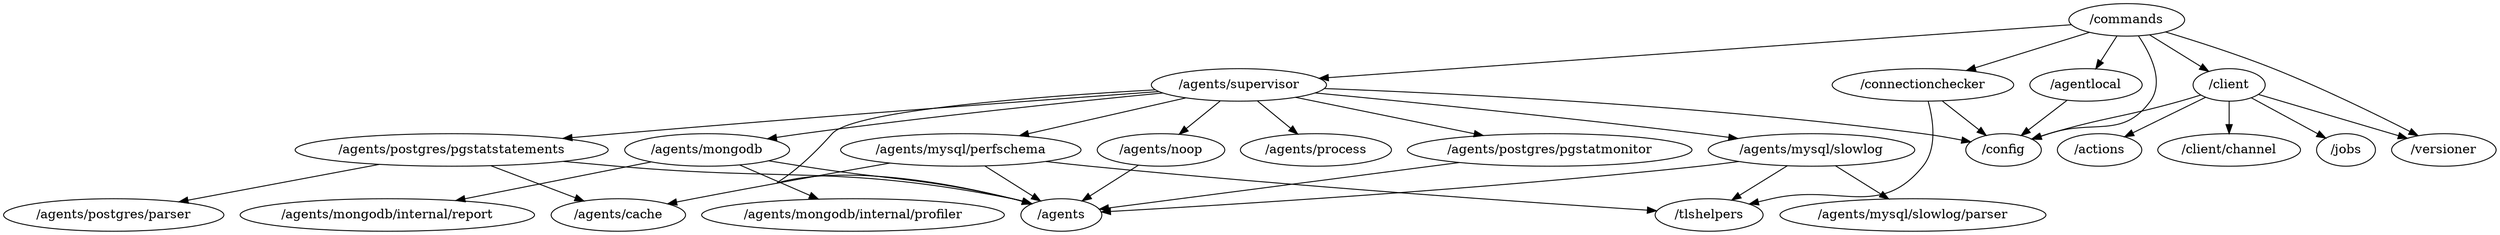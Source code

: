 digraph packages {
	"/agentlocal" -> "/config";
	"/agents/mongodb" -> "/agents";
	"/agents/mongodb" -> "/agents/mongodb/internal/profiler";
	"/agents/mongodb" -> "/agents/mongodb/internal/report";
	"/agents/mysql/perfschema" -> "/agents";
	"/agents/mysql/perfschema" -> "/agents/cache";
	"/agents/mysql/perfschema" -> "/tlshelpers";
	"/agents/mysql/slowlog" -> "/agents";
	"/agents/mysql/slowlog" -> "/agents/mysql/slowlog/parser";
	"/agents/mysql/slowlog" -> "/tlshelpers";
	"/agents/noop" -> "/agents";
	"/agents/postgres/pgstatmonitor" -> "/agents";
	"/agents/postgres/pgstatstatements" -> "/agents";
	"/agents/postgres/pgstatstatements" -> "/agents/cache";
	"/agents/postgres/pgstatstatements" -> "/agents/postgres/parser";
	"/agents/supervisor" -> "/agents";
	"/agents/supervisor" -> "/agents/mongodb";
	"/agents/supervisor" -> "/agents/mysql/perfschema";
	"/agents/supervisor" -> "/agents/mysql/slowlog";
	"/agents/supervisor" -> "/agents/noop";
	"/agents/supervisor" -> "/agents/postgres/pgstatmonitor";
	"/agents/supervisor" -> "/agents/postgres/pgstatstatements";
	"/agents/supervisor" -> "/agents/process";
	"/agents/supervisor" -> "/config";
	"/client" -> "/actions";
	"/client" -> "/client/channel";
	"/client" -> "/config";
	"/client" -> "/jobs";
	"/client" -> "/versioner";
	"/commands" -> "/agentlocal";
	"/commands" -> "/agents/supervisor";
	"/commands" -> "/client";
	"/commands" -> "/config";
	"/commands" -> "/connectionchecker";
	"/commands" -> "/versioner";
	"/connectionchecker" -> "/config";
	"/connectionchecker" -> "/tlshelpers";
}
